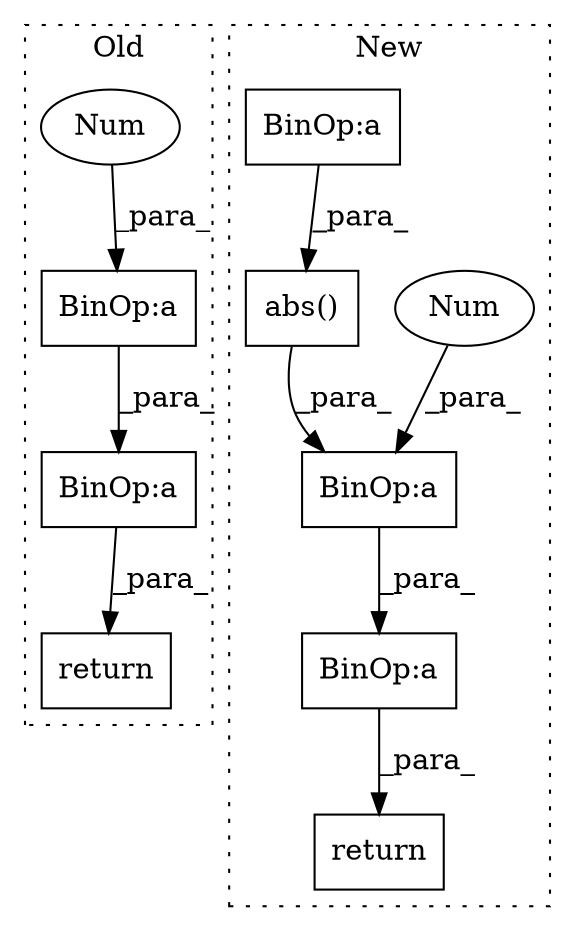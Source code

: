digraph G {
subgraph cluster0 {
1 [label="return" a="93" s="3655" l="7" shape="box"];
5 [label="BinOp:a" a="82" s="3675" l="3" shape="box"];
7 [label="Num" a="76" s="3678" l="3" shape="ellipse"];
10 [label="BinOp:a" a="82" s="3665" l="19" shape="box"];
label = "Old";
style="dotted";
}
subgraph cluster1 {
2 [label="abs()" a="75" s="4796,4812" l="7,1" shape="box"];
3 [label="return" a="93" s="4826" l="7" shape="box"];
4 [label="BinOp:a" a="82" s="4793" l="3" shape="box"];
6 [label="Num" a="76" s="4790" l="3" shape="ellipse"];
8 [label="BinOp:a" a="82" s="4793" l="23" shape="box"];
9 [label="BinOp:a" a="82" s="4808" l="3" shape="box"];
label = "New";
style="dotted";
}
2 -> 4 [label="_para_"];
4 -> 8 [label="_para_"];
5 -> 10 [label="_para_"];
6 -> 4 [label="_para_"];
7 -> 5 [label="_para_"];
8 -> 3 [label="_para_"];
9 -> 2 [label="_para_"];
10 -> 1 [label="_para_"];
}